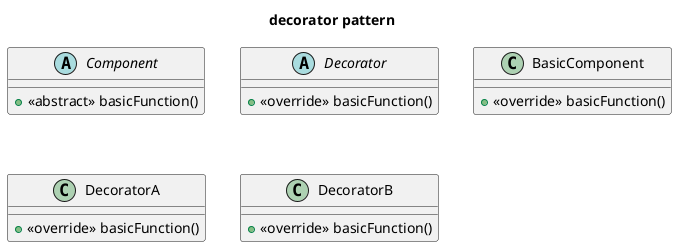 @startuml
title decorator pattern

abstract class Component{
    + <<abstract>> basicFunction()
}

abstract class Decorator{
    + <<override>> basicFunction()
}

class BasicComponent{
    + <<override>> basicFunction()
}

class DecoratorA{
    + <<override>> basicFunction()
}

class DecoratorB{
    + <<override>> basicFunction()
}

@enduml